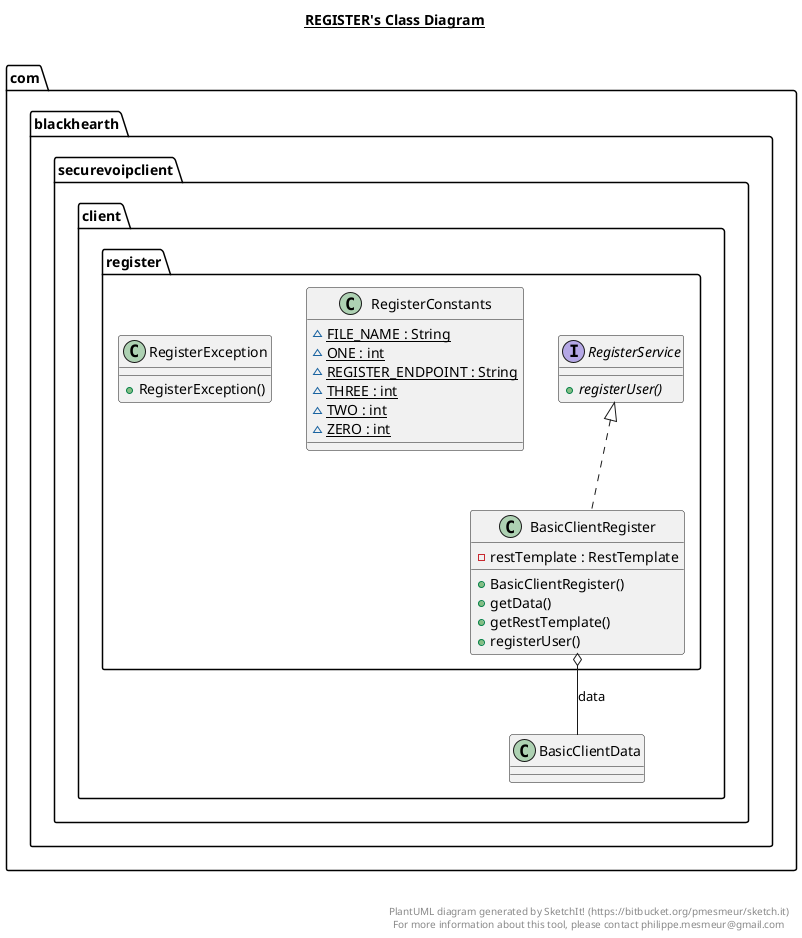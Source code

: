 @startuml

title __REGISTER's Class Diagram__\n

  namespace com.blackhearth.securevoipclient {
    namespace client {
      namespace register {
        class com.blackhearth.securevoipclient.client.register.BasicClientRegister {
            - restTemplate : RestTemplate
            + BasicClientRegister()
            + getData()
            + getRestTemplate()
            + registerUser()
        }
      }
    }
  }
  

  namespace com.blackhearth.securevoipclient {
    namespace client {
      namespace register {
        class com.blackhearth.securevoipclient.client.register.RegisterConstants {
            {static} ~ FILE_NAME : String
            {static} ~ ONE : int
            {static} ~ REGISTER_ENDPOINT : String
            {static} ~ THREE : int
            {static} ~ TWO : int
            {static} ~ ZERO : int
        }
      }
    }
  }
  

  namespace com.blackhearth.securevoipclient {
    namespace client {
      namespace register {
        class com.blackhearth.securevoipclient.client.register.RegisterException {
            + RegisterException()
        }
      }
    }
  }
  

  namespace com.blackhearth.securevoipclient {
    namespace client {
      namespace register {
        interface com.blackhearth.securevoipclient.client.register.RegisterService {
            {abstract} + registerUser()
        }
      }
    }
  }
  

  com.blackhearth.securevoipclient.client.register.BasicClientRegister .up.|> com.blackhearth.securevoipclient.client.register.RegisterService
  com.blackhearth.securevoipclient.client.register.BasicClientRegister o-- com.blackhearth.securevoipclient.client.BasicClientData : data


right footer


PlantUML diagram generated by SketchIt! (https://bitbucket.org/pmesmeur/sketch.it)
For more information about this tool, please contact philippe.mesmeur@gmail.com
endfooter

@enduml

